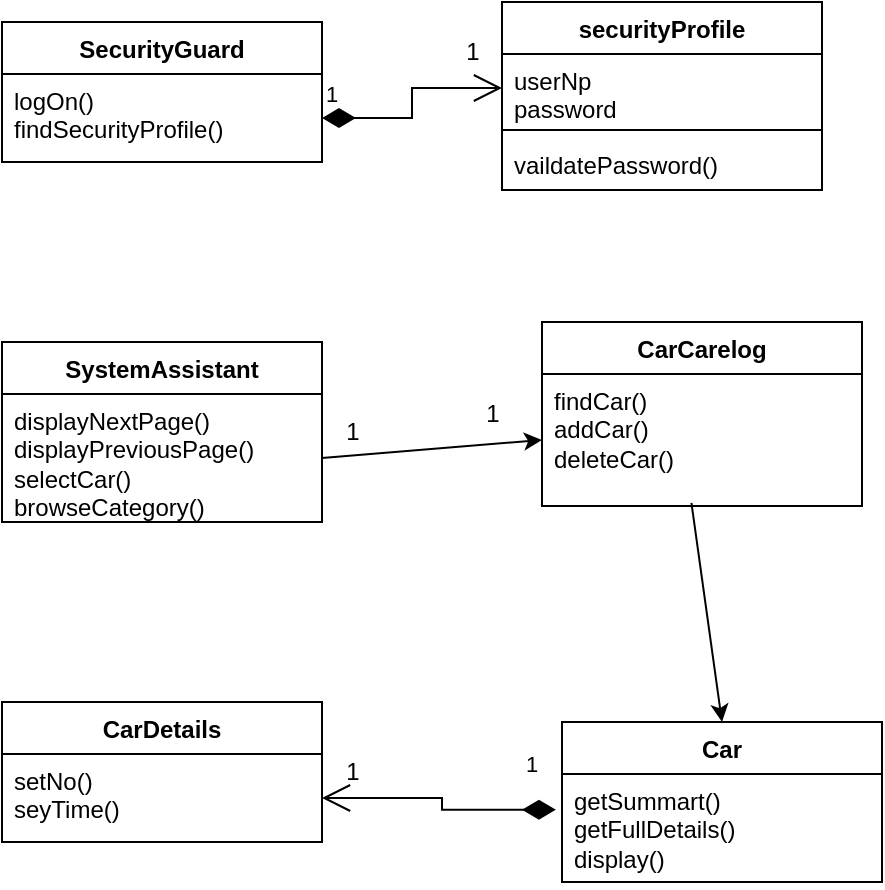 <mxfile version="22.1.11" type="google">
  <diagram name="第 1 页" id="N11yw3FuIUF-egVo_w5j">
    <mxGraphModel grid="1" page="1" gridSize="10" guides="1" tooltips="1" connect="1" arrows="1" fold="1" pageScale="1" pageWidth="827" pageHeight="1169" math="0" shadow="0">
      <root>
        <mxCell id="0" />
        <mxCell id="1" parent="0" />
        <mxCell id="RyhZU2NtL1Pj8wKEthqB-1" value="securityProfile" style="swimlane;fontStyle=1;align=center;verticalAlign=top;childLayout=stackLayout;horizontal=1;startSize=26;horizontalStack=0;resizeParent=1;resizeParentMax=0;resizeLast=0;collapsible=1;marginBottom=0;whiteSpace=wrap;html=1;" vertex="1" parent="1">
          <mxGeometry x="110" y="130" width="160" height="94" as="geometry" />
        </mxCell>
        <mxCell id="RyhZU2NtL1Pj8wKEthqB-2" value="userNp&lt;br&gt;password" style="text;strokeColor=none;fillColor=none;align=left;verticalAlign=top;spacingLeft=4;spacingRight=4;overflow=hidden;rotatable=0;points=[[0,0.5],[1,0.5]];portConstraint=eastwest;whiteSpace=wrap;html=1;" vertex="1" parent="RyhZU2NtL1Pj8wKEthqB-1">
          <mxGeometry y="26" width="160" height="34" as="geometry" />
        </mxCell>
        <mxCell id="RyhZU2NtL1Pj8wKEthqB-3" value="" style="line;strokeWidth=1;fillColor=none;align=left;verticalAlign=middle;spacingTop=-1;spacingLeft=3;spacingRight=3;rotatable=0;labelPosition=right;points=[];portConstraint=eastwest;strokeColor=inherit;" vertex="1" parent="RyhZU2NtL1Pj8wKEthqB-1">
          <mxGeometry y="60" width="160" height="8" as="geometry" />
        </mxCell>
        <mxCell id="RyhZU2NtL1Pj8wKEthqB-4" value="vaildatePassword()" style="text;strokeColor=none;fillColor=none;align=left;verticalAlign=top;spacingLeft=4;spacingRight=4;overflow=hidden;rotatable=0;points=[[0,0.5],[1,0.5]];portConstraint=eastwest;whiteSpace=wrap;html=1;" vertex="1" parent="RyhZU2NtL1Pj8wKEthqB-1">
          <mxGeometry y="68" width="160" height="26" as="geometry" />
        </mxCell>
        <mxCell id="RyhZU2NtL1Pj8wKEthqB-6" value="SecurityGuard" style="swimlane;fontStyle=1;align=center;verticalAlign=top;childLayout=stackLayout;horizontal=1;startSize=26;horizontalStack=0;resizeParent=1;resizeParentMax=0;resizeLast=0;collapsible=1;marginBottom=0;whiteSpace=wrap;html=1;" vertex="1" parent="1">
          <mxGeometry x="-140" y="140" width="160" height="70" as="geometry" />
        </mxCell>
        <mxCell id="RyhZU2NtL1Pj8wKEthqB-7" value="logOn()&lt;br&gt;findSecurityProfile()" style="text;strokeColor=none;fillColor=none;align=left;verticalAlign=top;spacingLeft=4;spacingRight=4;overflow=hidden;rotatable=0;points=[[0,0.5],[1,0.5]];portConstraint=eastwest;whiteSpace=wrap;html=1;" vertex="1" parent="RyhZU2NtL1Pj8wKEthqB-6">
          <mxGeometry y="26" width="160" height="44" as="geometry" />
        </mxCell>
        <mxCell id="RyhZU2NtL1Pj8wKEthqB-10" value="CarDetails" style="swimlane;fontStyle=1;align=center;verticalAlign=top;childLayout=stackLayout;horizontal=1;startSize=26;horizontalStack=0;resizeParent=1;resizeParentMax=0;resizeLast=0;collapsible=1;marginBottom=0;whiteSpace=wrap;html=1;" vertex="1" parent="1">
          <mxGeometry x="-140" y="480" width="160" height="70" as="geometry" />
        </mxCell>
        <mxCell id="RyhZU2NtL1Pj8wKEthqB-11" value="setNo()&lt;br&gt;seyTime()" style="text;strokeColor=none;fillColor=none;align=left;verticalAlign=top;spacingLeft=4;spacingRight=4;overflow=hidden;rotatable=0;points=[[0,0.5],[1,0.5]];portConstraint=eastwest;whiteSpace=wrap;html=1;" vertex="1" parent="RyhZU2NtL1Pj8wKEthqB-10">
          <mxGeometry y="26" width="160" height="44" as="geometry" />
        </mxCell>
        <mxCell id="RyhZU2NtL1Pj8wKEthqB-14" value="Car" style="swimlane;fontStyle=1;align=center;verticalAlign=top;childLayout=stackLayout;horizontal=1;startSize=26;horizontalStack=0;resizeParent=1;resizeParentMax=0;resizeLast=0;collapsible=1;marginBottom=0;whiteSpace=wrap;html=1;" vertex="1" parent="1">
          <mxGeometry x="140" y="490" width="160" height="80" as="geometry" />
        </mxCell>
        <mxCell id="RyhZU2NtL1Pj8wKEthqB-15" value="getSummart()&lt;br&gt;getFullDetails()&lt;br&gt;display()" style="text;strokeColor=none;fillColor=none;align=left;verticalAlign=top;spacingLeft=4;spacingRight=4;overflow=hidden;rotatable=0;points=[[0,0.5],[1,0.5]];portConstraint=eastwest;whiteSpace=wrap;html=1;" vertex="1" parent="RyhZU2NtL1Pj8wKEthqB-14">
          <mxGeometry y="26" width="160" height="54" as="geometry" />
        </mxCell>
        <mxCell id="RyhZU2NtL1Pj8wKEthqB-18" value="CarCarelog" style="swimlane;fontStyle=1;align=center;verticalAlign=top;childLayout=stackLayout;horizontal=1;startSize=26;horizontalStack=0;resizeParent=1;resizeParentMax=0;resizeLast=0;collapsible=1;marginBottom=0;whiteSpace=wrap;html=1;" vertex="1" parent="1">
          <mxGeometry x="130" y="290" width="160" height="92" as="geometry" />
        </mxCell>
        <mxCell id="RyhZU2NtL1Pj8wKEthqB-21" value="findCar()&lt;br&gt;addCar()&lt;br&gt;deleteCar()" style="text;strokeColor=none;fillColor=none;align=left;verticalAlign=top;spacingLeft=4;spacingRight=4;overflow=hidden;rotatable=0;points=[[0,0.5],[1,0.5]];portConstraint=eastwest;whiteSpace=wrap;html=1;" vertex="1" parent="RyhZU2NtL1Pj8wKEthqB-18">
          <mxGeometry y="26" width="160" height="66" as="geometry" />
        </mxCell>
        <mxCell id="RyhZU2NtL1Pj8wKEthqB-22" value="SystemAssistant" style="swimlane;fontStyle=1;align=center;verticalAlign=top;childLayout=stackLayout;horizontal=1;startSize=26;horizontalStack=0;resizeParent=1;resizeParentMax=0;resizeLast=0;collapsible=1;marginBottom=0;whiteSpace=wrap;html=1;" vertex="1" parent="1">
          <mxGeometry x="-140" y="300" width="160" height="90" as="geometry" />
        </mxCell>
        <mxCell id="RyhZU2NtL1Pj8wKEthqB-23" value="displayNextPage()&lt;br&gt;displayPreviousPage()&lt;br&gt;selectCar()&lt;br&gt;browseCategory()" style="text;strokeColor=none;fillColor=none;align=left;verticalAlign=top;spacingLeft=4;spacingRight=4;overflow=hidden;rotatable=0;points=[[0,0.5],[1,0.5]];portConstraint=eastwest;whiteSpace=wrap;html=1;" vertex="1" parent="RyhZU2NtL1Pj8wKEthqB-22">
          <mxGeometry y="26" width="160" height="64" as="geometry" />
        </mxCell>
        <mxCell id="RyhZU2NtL1Pj8wKEthqB-27" value="" style="endArrow=classic;html=1;rounded=0;exitX=0.467;exitY=0.977;exitDx=0;exitDy=0;exitPerimeter=0;entryX=0.5;entryY=0;entryDx=0;entryDy=0;" edge="1" parent="1" source="RyhZU2NtL1Pj8wKEthqB-21" target="RyhZU2NtL1Pj8wKEthqB-14">
          <mxGeometry width="50" height="50" relative="1" as="geometry">
            <mxPoint x="60" y="410" as="sourcePoint" />
            <mxPoint x="110" y="360" as="targetPoint" />
          </mxGeometry>
        </mxCell>
        <mxCell id="RyhZU2NtL1Pj8wKEthqB-29" value="" style="endArrow=classic;html=1;rounded=0;exitX=1;exitY=0.5;exitDx=0;exitDy=0;entryX=0;entryY=0.5;entryDx=0;entryDy=0;" edge="1" parent="1" source="RyhZU2NtL1Pj8wKEthqB-23" target="RyhZU2NtL1Pj8wKEthqB-21">
          <mxGeometry width="50" height="50" relative="1" as="geometry">
            <mxPoint x="70" y="420" as="sourcePoint" />
            <mxPoint x="120" y="370" as="targetPoint" />
          </mxGeometry>
        </mxCell>
        <mxCell id="RyhZU2NtL1Pj8wKEthqB-30" value="1" style="endArrow=open;html=1;endSize=12;startArrow=diamondThin;startSize=14;startFill=1;edgeStyle=orthogonalEdgeStyle;align=left;verticalAlign=bottom;rounded=0;exitX=-0.019;exitY=0.331;exitDx=0;exitDy=0;exitPerimeter=0;entryX=1;entryY=0.5;entryDx=0;entryDy=0;" edge="1" parent="1" source="RyhZU2NtL1Pj8wKEthqB-15" target="RyhZU2NtL1Pj8wKEthqB-11">
          <mxGeometry x="-0.724" y="-14" relative="1" as="geometry">
            <mxPoint x="20" y="390" as="sourcePoint" />
            <mxPoint x="180" y="390" as="targetPoint" />
            <mxPoint as="offset" />
          </mxGeometry>
        </mxCell>
        <mxCell id="RyhZU2NtL1Pj8wKEthqB-31" value="1" style="endArrow=open;html=1;endSize=12;startArrow=diamondThin;startSize=14;startFill=1;edgeStyle=orthogonalEdgeStyle;align=left;verticalAlign=bottom;rounded=0;entryX=0;entryY=0.5;entryDx=0;entryDy=0;exitX=1;exitY=0.5;exitDx=0;exitDy=0;" edge="1" parent="1" source="RyhZU2NtL1Pj8wKEthqB-7" target="RyhZU2NtL1Pj8wKEthqB-2">
          <mxGeometry x="-1" y="3" relative="1" as="geometry">
            <mxPoint y="260" as="sourcePoint" />
            <mxPoint x="160" y="260" as="targetPoint" />
          </mxGeometry>
        </mxCell>
        <mxCell id="RyhZU2NtL1Pj8wKEthqB-32" value="1" style="text;html=1;align=center;verticalAlign=middle;resizable=0;points=[];autosize=1;strokeColor=none;fillColor=none;" vertex="1" parent="1">
          <mxGeometry x="20" y="330" width="30" height="30" as="geometry" />
        </mxCell>
        <mxCell id="RyhZU2NtL1Pj8wKEthqB-33" value="1" style="text;html=1;align=center;verticalAlign=middle;resizable=0;points=[];autosize=1;strokeColor=none;fillColor=none;" vertex="1" parent="1">
          <mxGeometry x="90" y="321" width="30" height="30" as="geometry" />
        </mxCell>
        <mxCell id="RyhZU2NtL1Pj8wKEthqB-34" value="1" style="text;html=1;align=center;verticalAlign=middle;resizable=0;points=[];autosize=1;strokeColor=none;fillColor=none;" vertex="1" parent="1">
          <mxGeometry x="80" y="140" width="30" height="30" as="geometry" />
        </mxCell>
        <mxCell id="RyhZU2NtL1Pj8wKEthqB-35" value="1" style="text;html=1;align=center;verticalAlign=middle;resizable=0;points=[];autosize=1;strokeColor=none;fillColor=none;" vertex="1" parent="1">
          <mxGeometry x="20" y="500" width="30" height="30" as="geometry" />
        </mxCell>
      </root>
    </mxGraphModel>
  </diagram>
</mxfile>
